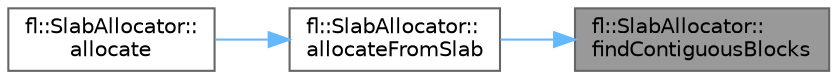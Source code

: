 digraph "fl::SlabAllocator::findContiguousBlocks"
{
 // INTERACTIVE_SVG=YES
 // LATEX_PDF_SIZE
  bgcolor="transparent";
  edge [fontname=Helvetica,fontsize=10,labelfontname=Helvetica,labelfontsize=10];
  node [fontname=Helvetica,fontsize=10,shape=box,height=0.2,width=0.4];
  rankdir="RL";
  Node1 [id="Node000001",label="fl::SlabAllocator::\lfindContiguousBlocks",height=0.2,width=0.4,color="gray40", fillcolor="grey60", style="filled", fontcolor="black",tooltip=" "];
  Node1 -> Node2 [id="edge1_Node000001_Node000002",dir="back",color="steelblue1",style="solid",tooltip=" "];
  Node2 [id="Node000002",label="fl::SlabAllocator::\lallocateFromSlab",height=0.2,width=0.4,color="grey40", fillcolor="white", style="filled",URL="$d5/db8/classfl_1_1_slab_allocator_a4e736ca7963991951f7b5ad59045c89c.html#a4e736ca7963991951f7b5ad59045c89c",tooltip=" "];
  Node2 -> Node3 [id="edge2_Node000002_Node000003",dir="back",color="steelblue1",style="solid",tooltip=" "];
  Node3 [id="Node000003",label="fl::SlabAllocator::\lallocate",height=0.2,width=0.4,color="grey40", fillcolor="white", style="filled",URL="$d5/db8/classfl_1_1_slab_allocator_a9dae83b1437a14e7e16213dcd24ffe61.html#a9dae83b1437a14e7e16213dcd24ffe61",tooltip=" "];
}
